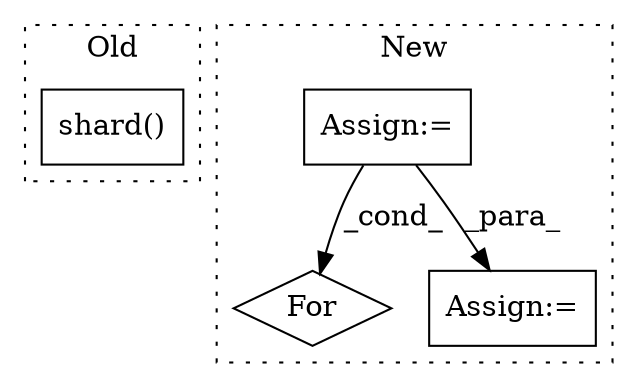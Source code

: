 digraph G {
subgraph cluster0 {
1 [label="shard()" a="75" s="10690,10797" l="15,1" shape="box"];
label = "Old";
style="dotted";
}
subgraph cluster1 {
2 [label="For" a="107" s="12876,12926" l="4,10" shape="diamond"];
3 [label="Assign:=" a="68" s="11075" l="3" shape="box"];
4 [label="Assign:=" a="68" s="12758" l="3" shape="box"];
label = "New";
style="dotted";
}
3 -> 4 [label="_para_"];
3 -> 2 [label="_cond_"];
}